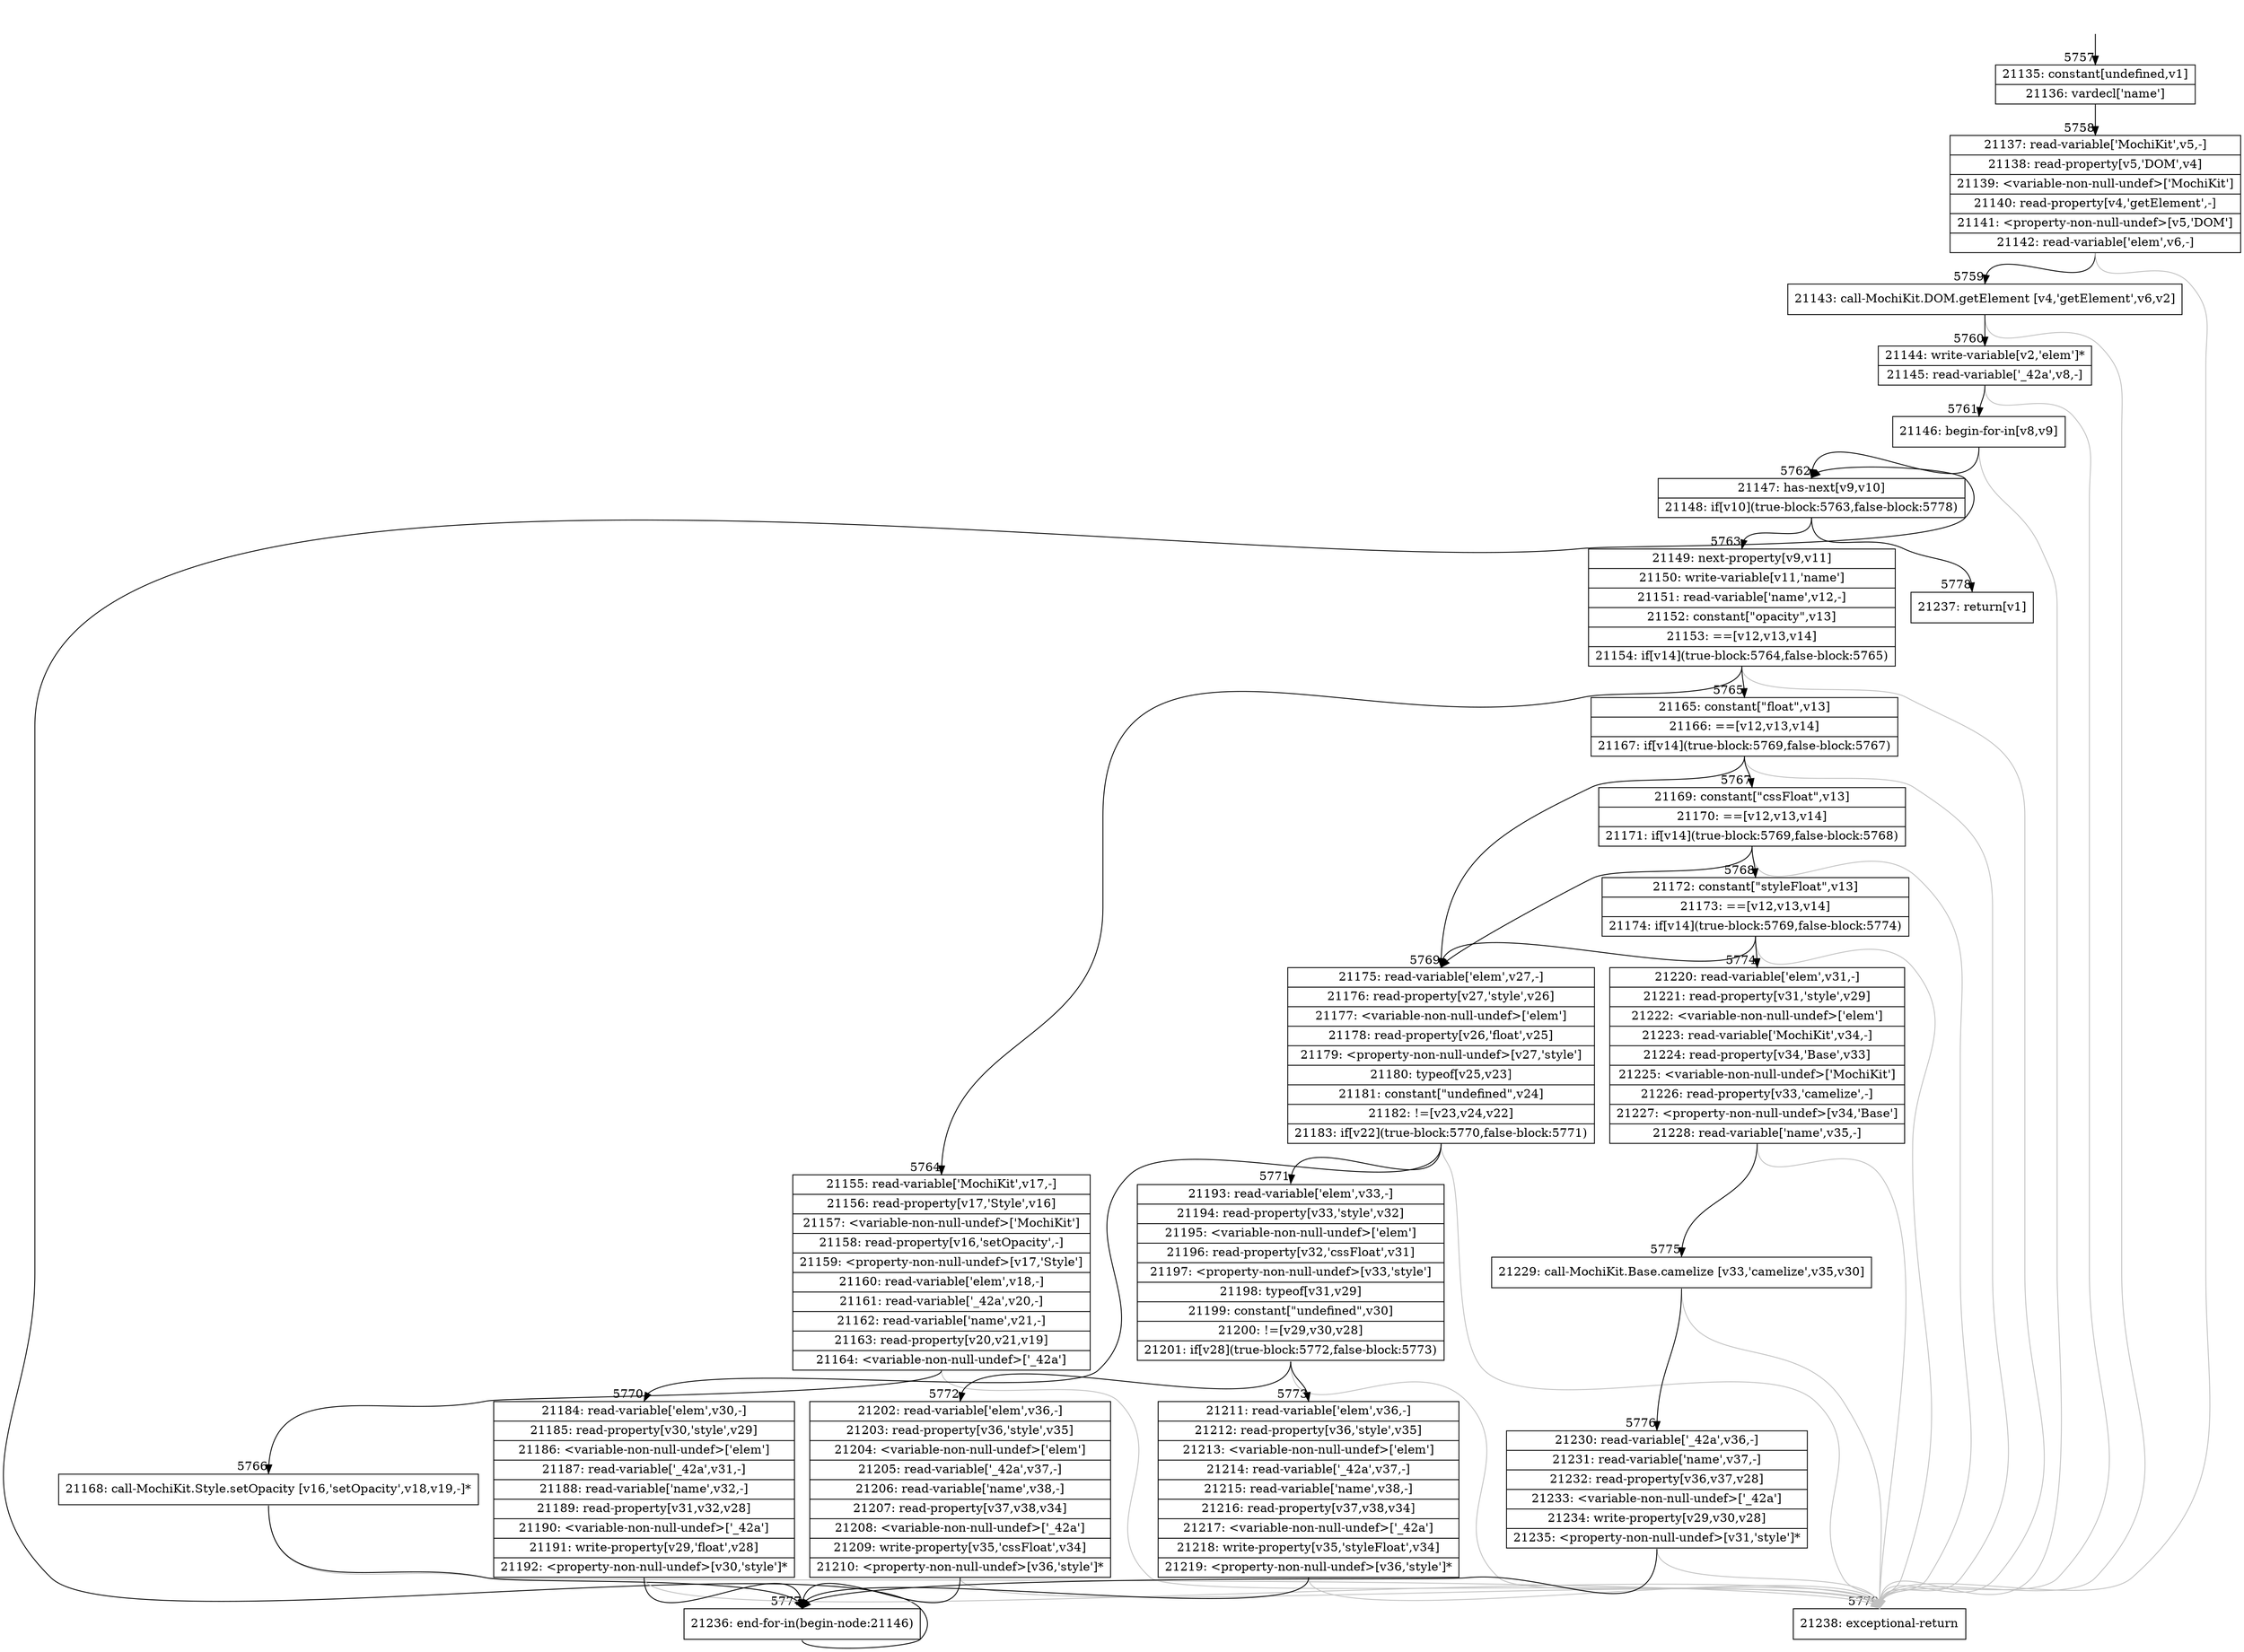 digraph {
rankdir="TD"
BB_entry398[shape=none,label=""];
BB_entry398 -> BB5757 [tailport=s, headport=n, headlabel="    5757"]
BB5757 [shape=record label="{21135: constant[undefined,v1]|21136: vardecl['name']}" ] 
BB5757 -> BB5758 [tailport=s, headport=n, headlabel="      5758"]
BB5758 [shape=record label="{21137: read-variable['MochiKit',v5,-]|21138: read-property[v5,'DOM',v4]|21139: \<variable-non-null-undef\>['MochiKit']|21140: read-property[v4,'getElement',-]|21141: \<property-non-null-undef\>[v5,'DOM']|21142: read-variable['elem',v6,-]}" ] 
BB5758 -> BB5759 [tailport=s, headport=n, headlabel="      5759"]
BB5758 -> BB5779 [tailport=s, headport=n, color=gray, headlabel="      5779"]
BB5759 [shape=record label="{21143: call-MochiKit.DOM.getElement [v4,'getElement',v6,v2]}" ] 
BB5759 -> BB5760 [tailport=s, headport=n, headlabel="      5760"]
BB5759 -> BB5779 [tailport=s, headport=n, color=gray]
BB5760 [shape=record label="{21144: write-variable[v2,'elem']*|21145: read-variable['_42a',v8,-]}" ] 
BB5760 -> BB5761 [tailport=s, headport=n, headlabel="      5761"]
BB5760 -> BB5779 [tailport=s, headport=n, color=gray]
BB5761 [shape=record label="{21146: begin-for-in[v8,v9]}" ] 
BB5761 -> BB5762 [tailport=s, headport=n, headlabel="      5762"]
BB5761 -> BB5779 [tailport=s, headport=n, color=gray]
BB5762 [shape=record label="{21147: has-next[v9,v10]|21148: if[v10](true-block:5763,false-block:5778)}" ] 
BB5762 -> BB5763 [tailport=s, headport=n, headlabel="      5763"]
BB5762 -> BB5778 [tailport=s, headport=n, headlabel="      5778"]
BB5763 [shape=record label="{21149: next-property[v9,v11]|21150: write-variable[v11,'name']|21151: read-variable['name',v12,-]|21152: constant[\"opacity\",v13]|21153: ==[v12,v13,v14]|21154: if[v14](true-block:5764,false-block:5765)}" ] 
BB5763 -> BB5764 [tailport=s, headport=n, headlabel="      5764"]
BB5763 -> BB5765 [tailport=s, headport=n, headlabel="      5765"]
BB5763 -> BB5779 [tailport=s, headport=n, color=gray]
BB5764 [shape=record label="{21155: read-variable['MochiKit',v17,-]|21156: read-property[v17,'Style',v16]|21157: \<variable-non-null-undef\>['MochiKit']|21158: read-property[v16,'setOpacity',-]|21159: \<property-non-null-undef\>[v17,'Style']|21160: read-variable['elem',v18,-]|21161: read-variable['_42a',v20,-]|21162: read-variable['name',v21,-]|21163: read-property[v20,v21,v19]|21164: \<variable-non-null-undef\>['_42a']}" ] 
BB5764 -> BB5766 [tailport=s, headport=n, headlabel="      5766"]
BB5764 -> BB5779 [tailport=s, headport=n, color=gray]
BB5765 [shape=record label="{21165: constant[\"float\",v13]|21166: ==[v12,v13,v14]|21167: if[v14](true-block:5769,false-block:5767)}" ] 
BB5765 -> BB5769 [tailport=s, headport=n, headlabel="      5769"]
BB5765 -> BB5767 [tailport=s, headport=n, headlabel="      5767"]
BB5765 -> BB5779 [tailport=s, headport=n, color=gray]
BB5766 [shape=record label="{21168: call-MochiKit.Style.setOpacity [v16,'setOpacity',v18,v19,-]*}" ] 
BB5766 -> BB5777 [tailport=s, headport=n, headlabel="      5777"]
BB5766 -> BB5779 [tailport=s, headport=n, color=gray]
BB5767 [shape=record label="{21169: constant[\"cssFloat\",v13]|21170: ==[v12,v13,v14]|21171: if[v14](true-block:5769,false-block:5768)}" ] 
BB5767 -> BB5769 [tailport=s, headport=n]
BB5767 -> BB5768 [tailport=s, headport=n, headlabel="      5768"]
BB5767 -> BB5779 [tailport=s, headport=n, color=gray]
BB5768 [shape=record label="{21172: constant[\"styleFloat\",v13]|21173: ==[v12,v13,v14]|21174: if[v14](true-block:5769,false-block:5774)}" ] 
BB5768 -> BB5769 [tailport=s, headport=n]
BB5768 -> BB5774 [tailport=s, headport=n, headlabel="      5774"]
BB5768 -> BB5779 [tailport=s, headport=n, color=gray]
BB5769 [shape=record label="{21175: read-variable['elem',v27,-]|21176: read-property[v27,'style',v26]|21177: \<variable-non-null-undef\>['elem']|21178: read-property[v26,'float',v25]|21179: \<property-non-null-undef\>[v27,'style']|21180: typeof[v25,v23]|21181: constant[\"undefined\",v24]|21182: !=[v23,v24,v22]|21183: if[v22](true-block:5770,false-block:5771)}" ] 
BB5769 -> BB5770 [tailport=s, headport=n, headlabel="      5770"]
BB5769 -> BB5771 [tailport=s, headport=n, headlabel="      5771"]
BB5769 -> BB5779 [tailport=s, headport=n, color=gray]
BB5770 [shape=record label="{21184: read-variable['elem',v30,-]|21185: read-property[v30,'style',v29]|21186: \<variable-non-null-undef\>['elem']|21187: read-variable['_42a',v31,-]|21188: read-variable['name',v32,-]|21189: read-property[v31,v32,v28]|21190: \<variable-non-null-undef\>['_42a']|21191: write-property[v29,'float',v28]|21192: \<property-non-null-undef\>[v30,'style']*}" ] 
BB5770 -> BB5777 [tailport=s, headport=n]
BB5770 -> BB5779 [tailport=s, headport=n, color=gray]
BB5771 [shape=record label="{21193: read-variable['elem',v33,-]|21194: read-property[v33,'style',v32]|21195: \<variable-non-null-undef\>['elem']|21196: read-property[v32,'cssFloat',v31]|21197: \<property-non-null-undef\>[v33,'style']|21198: typeof[v31,v29]|21199: constant[\"undefined\",v30]|21200: !=[v29,v30,v28]|21201: if[v28](true-block:5772,false-block:5773)}" ] 
BB5771 -> BB5772 [tailport=s, headport=n, headlabel="      5772"]
BB5771 -> BB5773 [tailport=s, headport=n, headlabel="      5773"]
BB5771 -> BB5779 [tailport=s, headport=n, color=gray]
BB5772 [shape=record label="{21202: read-variable['elem',v36,-]|21203: read-property[v36,'style',v35]|21204: \<variable-non-null-undef\>['elem']|21205: read-variable['_42a',v37,-]|21206: read-variable['name',v38,-]|21207: read-property[v37,v38,v34]|21208: \<variable-non-null-undef\>['_42a']|21209: write-property[v35,'cssFloat',v34]|21210: \<property-non-null-undef\>[v36,'style']*}" ] 
BB5772 -> BB5777 [tailport=s, headport=n]
BB5772 -> BB5779 [tailport=s, headport=n, color=gray]
BB5773 [shape=record label="{21211: read-variable['elem',v36,-]|21212: read-property[v36,'style',v35]|21213: \<variable-non-null-undef\>['elem']|21214: read-variable['_42a',v37,-]|21215: read-variable['name',v38,-]|21216: read-property[v37,v38,v34]|21217: \<variable-non-null-undef\>['_42a']|21218: write-property[v35,'styleFloat',v34]|21219: \<property-non-null-undef\>[v36,'style']*}" ] 
BB5773 -> BB5777 [tailport=s, headport=n]
BB5773 -> BB5779 [tailport=s, headport=n, color=gray]
BB5774 [shape=record label="{21220: read-variable['elem',v31,-]|21221: read-property[v31,'style',v29]|21222: \<variable-non-null-undef\>['elem']|21223: read-variable['MochiKit',v34,-]|21224: read-property[v34,'Base',v33]|21225: \<variable-non-null-undef\>['MochiKit']|21226: read-property[v33,'camelize',-]|21227: \<property-non-null-undef\>[v34,'Base']|21228: read-variable['name',v35,-]}" ] 
BB5774 -> BB5775 [tailport=s, headport=n, headlabel="      5775"]
BB5774 -> BB5779 [tailport=s, headport=n, color=gray]
BB5775 [shape=record label="{21229: call-MochiKit.Base.camelize [v33,'camelize',v35,v30]}" ] 
BB5775 -> BB5776 [tailport=s, headport=n, headlabel="      5776"]
BB5775 -> BB5779 [tailport=s, headport=n, color=gray]
BB5776 [shape=record label="{21230: read-variable['_42a',v36,-]|21231: read-variable['name',v37,-]|21232: read-property[v36,v37,v28]|21233: \<variable-non-null-undef\>['_42a']|21234: write-property[v29,v30,v28]|21235: \<property-non-null-undef\>[v31,'style']*}" ] 
BB5776 -> BB5777 [tailport=s, headport=n]
BB5776 -> BB5779 [tailport=s, headport=n, color=gray]
BB5777 [shape=record label="{21236: end-for-in(begin-node:21146)}" ] 
BB5777 -> BB5762 [tailport=s, headport=n]
BB5778 [shape=record label="{21237: return[v1]}" ] 
BB5779 [shape=record label="{21238: exceptional-return}" ] 
//#$~ 4050
}
